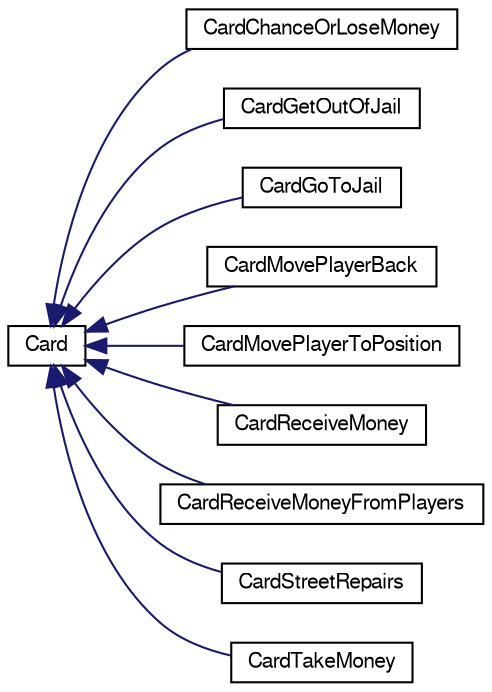 digraph G
{
  edge [fontname="FreeSans",fontsize="10",labelfontname="FreeSans",labelfontsize="10"];
  node [fontname="FreeSans",fontsize="10",shape=record];
  rankdir="LR";
  Node1 [label="Card",height=0.2,width=0.4,color="black", fillcolor="white", style="filled",URL="$class_card.html"];
  Node1 -> Node2 [dir="back",color="midnightblue",fontsize="10",style="solid",fontname="FreeSans"];
  Node2 [label="CardChanceOrLoseMoney",height=0.2,width=0.4,color="black", fillcolor="white", style="filled",URL="$class_card_chance_or_lose_money.html"];
  Node1 -> Node3 [dir="back",color="midnightblue",fontsize="10",style="solid",fontname="FreeSans"];
  Node3 [label="CardGetOutOfJail",height=0.2,width=0.4,color="black", fillcolor="white", style="filled",URL="$class_card_get_out_of_jail.html"];
  Node1 -> Node4 [dir="back",color="midnightblue",fontsize="10",style="solid",fontname="FreeSans"];
  Node4 [label="CardGoToJail",height=0.2,width=0.4,color="black", fillcolor="white", style="filled",URL="$class_card_go_to_jail.html"];
  Node1 -> Node5 [dir="back",color="midnightblue",fontsize="10",style="solid",fontname="FreeSans"];
  Node5 [label="CardMovePlayerBack",height=0.2,width=0.4,color="black", fillcolor="white", style="filled",URL="$class_card_move_player_back.html"];
  Node1 -> Node6 [dir="back",color="midnightblue",fontsize="10",style="solid",fontname="FreeSans"];
  Node6 [label="CardMovePlayerToPosition",height=0.2,width=0.4,color="black", fillcolor="white", style="filled",URL="$class_card_move_player_to_position.html"];
  Node1 -> Node7 [dir="back",color="midnightblue",fontsize="10",style="solid",fontname="FreeSans"];
  Node7 [label="CardReceiveMoney",height=0.2,width=0.4,color="black", fillcolor="white", style="filled",URL="$class_card_receive_money.html"];
  Node1 -> Node8 [dir="back",color="midnightblue",fontsize="10",style="solid",fontname="FreeSans"];
  Node8 [label="CardReceiveMoneyFromPlayers",height=0.2,width=0.4,color="black", fillcolor="white", style="filled",URL="$class_card_receive_money_from_players.html"];
  Node1 -> Node9 [dir="back",color="midnightblue",fontsize="10",style="solid",fontname="FreeSans"];
  Node9 [label="CardStreetRepairs",height=0.2,width=0.4,color="black", fillcolor="white", style="filled",URL="$class_card_street_repairs.html"];
  Node1 -> Node10 [dir="back",color="midnightblue",fontsize="10",style="solid",fontname="FreeSans"];
  Node10 [label="CardTakeMoney",height=0.2,width=0.4,color="black", fillcolor="white", style="filled",URL="$class_card_take_money.html"];
}
